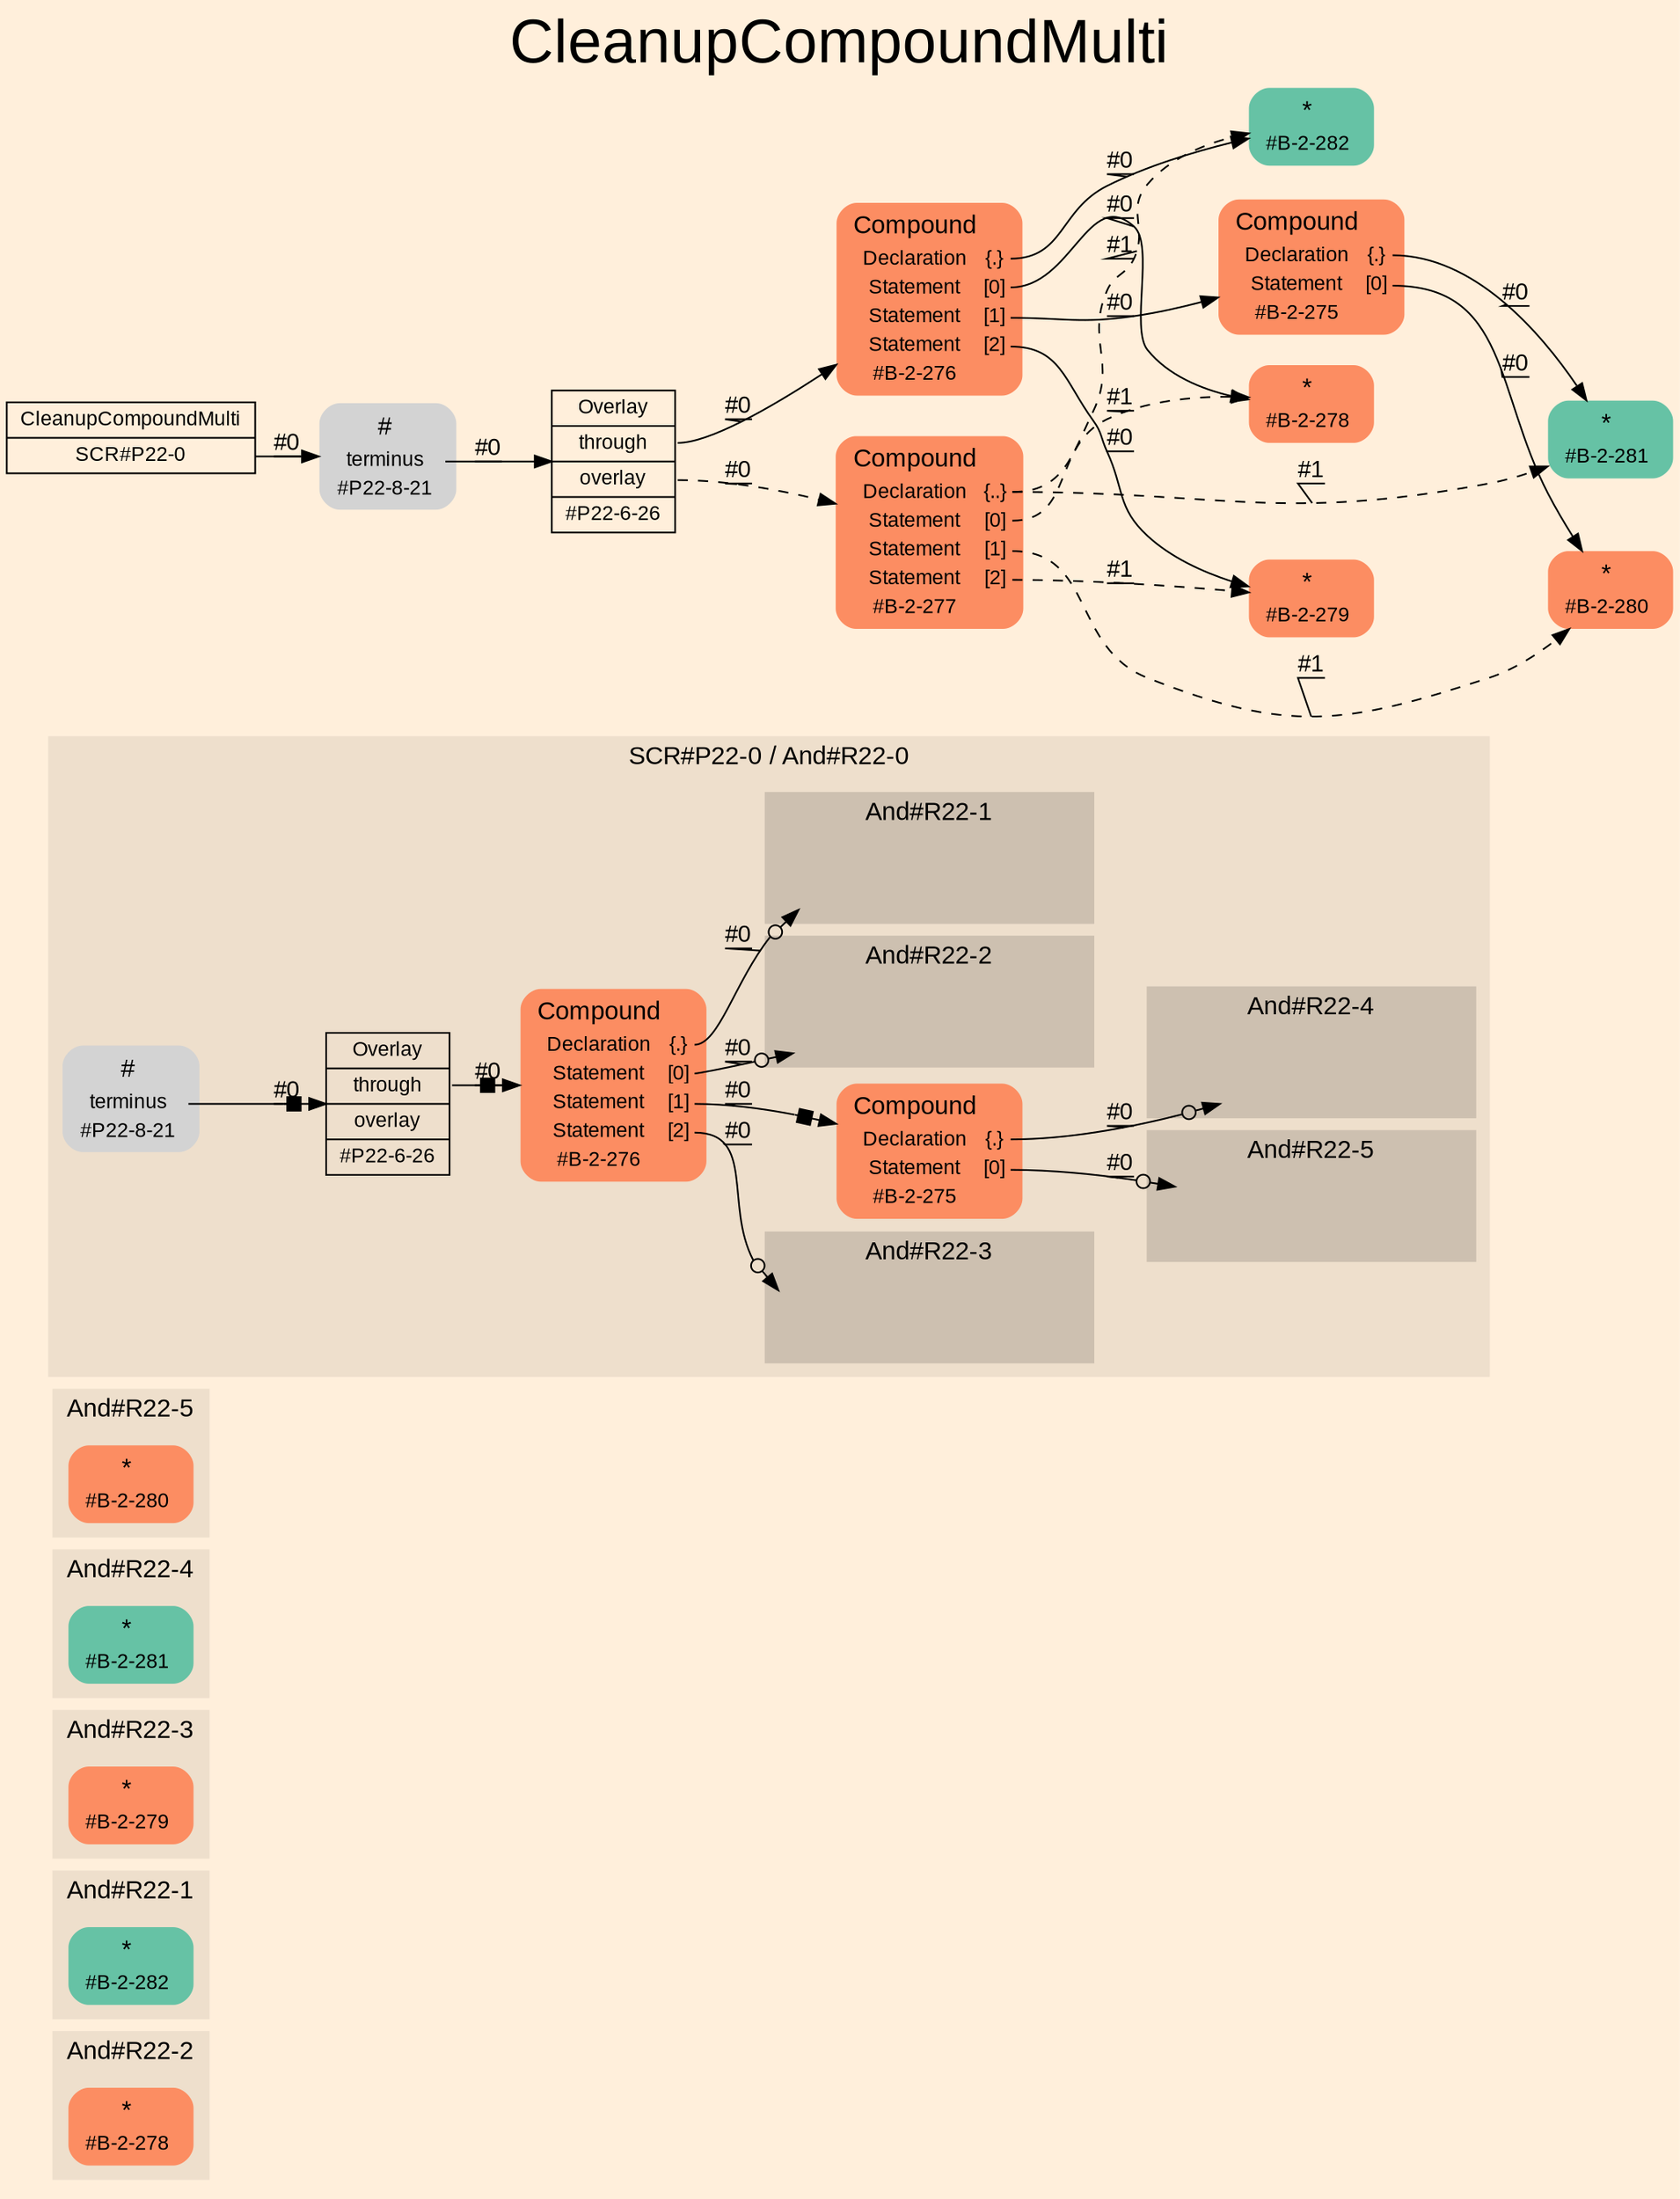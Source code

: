 digraph "CleanupCompoundMulti" {
label = "CleanupCompoundMulti"
labelloc = t
fontsize = "36"
graph [
    rankdir = "LR"
    ranksep = 0.3
    bgcolor = antiquewhite1
    color = black
    fontcolor = black
    fontname = "Arial"
];
node [
    fontname = "Arial"
];
edge [
    fontname = "Arial"
];

// -------------------- figure And#R22-2 --------------------
subgraph "clusterAnd#R22-2" {
    label = "And#R22-2"
    style = "filled"
    color = antiquewhite2
    fontsize = "15"
    "And#R22-2 / #B-2-278" [
        shape = "plaintext"
        fillcolor = "/set28/2"
        label = <<TABLE BORDER="0" CELLBORDER="0" CELLSPACING="0">
         <TR><TD><FONT POINT-SIZE="15.0">*</FONT></TD><TD></TD></TR>
         <TR><TD>#B-2-278</TD><TD PORT="port0"></TD></TR>
        </TABLE>>
        style = "rounded,filled"
        fontsize = "12"
    ];
    
}


// -------------------- figure And#R22-1 --------------------
subgraph "clusterAnd#R22-1" {
    label = "And#R22-1"
    style = "filled"
    color = antiquewhite2
    fontsize = "15"
    "And#R22-1 / #B-2-282" [
        shape = "plaintext"
        fillcolor = "/set28/1"
        label = <<TABLE BORDER="0" CELLBORDER="0" CELLSPACING="0">
         <TR><TD><FONT POINT-SIZE="15.0">*</FONT></TD><TD></TD></TR>
         <TR><TD>#B-2-282</TD><TD PORT="port0"></TD></TR>
        </TABLE>>
        style = "rounded,filled"
        fontsize = "12"
    ];
    
}


// -------------------- figure And#R22-3 --------------------
subgraph "clusterAnd#R22-3" {
    label = "And#R22-3"
    style = "filled"
    color = antiquewhite2
    fontsize = "15"
    "And#R22-3 / #B-2-279" [
        shape = "plaintext"
        fillcolor = "/set28/2"
        label = <<TABLE BORDER="0" CELLBORDER="0" CELLSPACING="0">
         <TR><TD><FONT POINT-SIZE="15.0">*</FONT></TD><TD></TD></TR>
         <TR><TD>#B-2-279</TD><TD PORT="port0"></TD></TR>
        </TABLE>>
        style = "rounded,filled"
        fontsize = "12"
    ];
    
}


// -------------------- figure And#R22-4 --------------------
subgraph "clusterAnd#R22-4" {
    label = "And#R22-4"
    style = "filled"
    color = antiquewhite2
    fontsize = "15"
    "And#R22-4 / #B-2-281" [
        shape = "plaintext"
        fillcolor = "/set28/1"
        label = <<TABLE BORDER="0" CELLBORDER="0" CELLSPACING="0">
         <TR><TD><FONT POINT-SIZE="15.0">*</FONT></TD><TD></TD></TR>
         <TR><TD>#B-2-281</TD><TD PORT="port0"></TD></TR>
        </TABLE>>
        style = "rounded,filled"
        fontsize = "12"
    ];
    
}


// -------------------- figure And#R22-5 --------------------
subgraph "clusterAnd#R22-5" {
    label = "And#R22-5"
    style = "filled"
    color = antiquewhite2
    fontsize = "15"
    "And#R22-5 / #B-2-280" [
        shape = "plaintext"
        fillcolor = "/set28/2"
        label = <<TABLE BORDER="0" CELLBORDER="0" CELLSPACING="0">
         <TR><TD><FONT POINT-SIZE="15.0">*</FONT></TD><TD></TD></TR>
         <TR><TD>#B-2-280</TD><TD PORT="port0"></TD></TR>
        </TABLE>>
        style = "rounded,filled"
        fontsize = "12"
    ];
    
}


// -------------------- figure And#R22-0 --------------------
subgraph "clusterAnd#R22-0" {
    label = "SCR#P22-0 / And#R22-0"
    style = "filled"
    color = antiquewhite2
    fontsize = "15"
    "And#R22-0 / #P22-8-21" [
        shape = "plaintext"
        label = <<TABLE BORDER="0" CELLBORDER="0" CELLSPACING="0">
         <TR><TD><FONT POINT-SIZE="15.0">#</FONT></TD><TD></TD></TR>
         <TR><TD>terminus</TD><TD PORT="port0"></TD></TR>
         <TR><TD>#P22-8-21</TD><TD PORT="port1"></TD></TR>
        </TABLE>>
        style = "rounded,filled"
        fontsize = "12"
    ];
    
    "And#R22-0 / #P22-6-26" [
        shape = "record"
        fillcolor = antiquewhite2
        label = "<fixed> Overlay | <port0> through | <port1> overlay | <port2> #P22-6-26"
        style = "filled"
        fontsize = "12"
        color = black
        fontcolor = black
    ];
    
    "And#R22-0 / #B-2-276" [
        shape = "plaintext"
        fillcolor = "/set28/2"
        label = <<TABLE BORDER="0" CELLBORDER="0" CELLSPACING="0">
         <TR><TD><FONT POINT-SIZE="15.0">Compound</FONT></TD><TD></TD></TR>
         <TR><TD>Declaration</TD><TD PORT="port0">{.}</TD></TR>
         <TR><TD>Statement</TD><TD PORT="port1">[0]</TD></TR>
         <TR><TD>Statement</TD><TD PORT="port2">[1]</TD></TR>
         <TR><TD>Statement</TD><TD PORT="port3">[2]</TD></TR>
         <TR><TD>#B-2-276</TD><TD PORT="port4"></TD></TR>
        </TABLE>>
        style = "rounded,filled"
        fontsize = "12"
    ];
    
    "And#R22-0 / #B-2-275" [
        shape = "plaintext"
        fillcolor = "/set28/2"
        label = <<TABLE BORDER="0" CELLBORDER="0" CELLSPACING="0">
         <TR><TD><FONT POINT-SIZE="15.0">Compound</FONT></TD><TD></TD></TR>
         <TR><TD>Declaration</TD><TD PORT="port0">{.}</TD></TR>
         <TR><TD>Statement</TD><TD PORT="port1">[0]</TD></TR>
         <TR><TD>#B-2-275</TD><TD PORT="port2"></TD></TR>
        </TABLE>>
        style = "rounded,filled"
        fontsize = "12"
    ];
    
    subgraph "clusterAnd#R22-0 / And#R22-5" {
        label = "And#R22-5"
        style = "filled"
        color = antiquewhite3
        fontsize = "15"
        "And#R22-0 / #0 / #B-2-280" [
            shape = "none"
            style = "invisible"
        ];
        
    }
    
    subgraph "clusterAnd#R22-0 / And#R22-4" {
        label = "And#R22-4"
        style = "filled"
        color = antiquewhite3
        fontsize = "15"
        "And#R22-0 / #0 / #B-2-281" [
            shape = "none"
            style = "invisible"
        ];
        
    }
    
    subgraph "clusterAnd#R22-0 / And#R22-3" {
        label = "And#R22-3"
        style = "filled"
        color = antiquewhite3
        fontsize = "15"
        "And#R22-0 / #0 / #B-2-279" [
            shape = "none"
            style = "invisible"
        ];
        
    }
    
    subgraph "clusterAnd#R22-0 / And#R22-1" {
        label = "And#R22-1"
        style = "filled"
        color = antiquewhite3
        fontsize = "15"
        "And#R22-0 / #0 / #B-2-282" [
            shape = "none"
            style = "invisible"
        ];
        
    }
    
    subgraph "clusterAnd#R22-0 / And#R22-2" {
        label = "And#R22-2"
        style = "filled"
        color = antiquewhite3
        fontsize = "15"
        "And#R22-0 / #0 / #B-2-278" [
            shape = "none"
            style = "invisible"
        ];
        
    }
    
}


// -------------------- transformation figure --------------------
"CR#P22-0" [
    shape = "record"
    fillcolor = antiquewhite1
    label = "<fixed> CleanupCompoundMulti | <port0> SCR#P22-0"
    style = "filled"
    fontsize = "12"
    color = black
    fontcolor = black
];

"#P22-8-21" [
    shape = "plaintext"
    label = <<TABLE BORDER="0" CELLBORDER="0" CELLSPACING="0">
     <TR><TD><FONT POINT-SIZE="15.0">#</FONT></TD><TD></TD></TR>
     <TR><TD>terminus</TD><TD PORT="port0"></TD></TR>
     <TR><TD>#P22-8-21</TD><TD PORT="port1"></TD></TR>
    </TABLE>>
    style = "rounded,filled"
    fontsize = "12"
];

"#P22-6-26" [
    shape = "record"
    fillcolor = antiquewhite1
    label = "<fixed> Overlay | <port0> through | <port1> overlay | <port2> #P22-6-26"
    style = "filled"
    fontsize = "12"
    color = black
    fontcolor = black
];

"#B-2-276" [
    shape = "plaintext"
    fillcolor = "/set28/2"
    label = <<TABLE BORDER="0" CELLBORDER="0" CELLSPACING="0">
     <TR><TD><FONT POINT-SIZE="15.0">Compound</FONT></TD><TD></TD></TR>
     <TR><TD>Declaration</TD><TD PORT="port0">{.}</TD></TR>
     <TR><TD>Statement</TD><TD PORT="port1">[0]</TD></TR>
     <TR><TD>Statement</TD><TD PORT="port2">[1]</TD></TR>
     <TR><TD>Statement</TD><TD PORT="port3">[2]</TD></TR>
     <TR><TD>#B-2-276</TD><TD PORT="port4"></TD></TR>
    </TABLE>>
    style = "rounded,filled"
    fontsize = "12"
];

"#B-2-282" [
    shape = "plaintext"
    fillcolor = "/set28/1"
    label = <<TABLE BORDER="0" CELLBORDER="0" CELLSPACING="0">
     <TR><TD><FONT POINT-SIZE="15.0">*</FONT></TD><TD></TD></TR>
     <TR><TD>#B-2-282</TD><TD PORT="port0"></TD></TR>
    </TABLE>>
    style = "rounded,filled"
    fontsize = "12"
];

"#B-2-278" [
    shape = "plaintext"
    fillcolor = "/set28/2"
    label = <<TABLE BORDER="0" CELLBORDER="0" CELLSPACING="0">
     <TR><TD><FONT POINT-SIZE="15.0">*</FONT></TD><TD></TD></TR>
     <TR><TD>#B-2-278</TD><TD PORT="port0"></TD></TR>
    </TABLE>>
    style = "rounded,filled"
    fontsize = "12"
];

"#B-2-275" [
    shape = "plaintext"
    fillcolor = "/set28/2"
    label = <<TABLE BORDER="0" CELLBORDER="0" CELLSPACING="0">
     <TR><TD><FONT POINT-SIZE="15.0">Compound</FONT></TD><TD></TD></TR>
     <TR><TD>Declaration</TD><TD PORT="port0">{.}</TD></TR>
     <TR><TD>Statement</TD><TD PORT="port1">[0]</TD></TR>
     <TR><TD>#B-2-275</TD><TD PORT="port2"></TD></TR>
    </TABLE>>
    style = "rounded,filled"
    fontsize = "12"
];

"#B-2-281" [
    shape = "plaintext"
    fillcolor = "/set28/1"
    label = <<TABLE BORDER="0" CELLBORDER="0" CELLSPACING="0">
     <TR><TD><FONT POINT-SIZE="15.0">*</FONT></TD><TD></TD></TR>
     <TR><TD>#B-2-281</TD><TD PORT="port0"></TD></TR>
    </TABLE>>
    style = "rounded,filled"
    fontsize = "12"
];

"#B-2-280" [
    shape = "plaintext"
    fillcolor = "/set28/2"
    label = <<TABLE BORDER="0" CELLBORDER="0" CELLSPACING="0">
     <TR><TD><FONT POINT-SIZE="15.0">*</FONT></TD><TD></TD></TR>
     <TR><TD>#B-2-280</TD><TD PORT="port0"></TD></TR>
    </TABLE>>
    style = "rounded,filled"
    fontsize = "12"
];

"#B-2-279" [
    shape = "plaintext"
    fillcolor = "/set28/2"
    label = <<TABLE BORDER="0" CELLBORDER="0" CELLSPACING="0">
     <TR><TD><FONT POINT-SIZE="15.0">*</FONT></TD><TD></TD></TR>
     <TR><TD>#B-2-279</TD><TD PORT="port0"></TD></TR>
    </TABLE>>
    style = "rounded,filled"
    fontsize = "12"
];

"#B-2-277" [
    shape = "plaintext"
    fillcolor = "/set28/2"
    label = <<TABLE BORDER="0" CELLBORDER="0" CELLSPACING="0">
     <TR><TD><FONT POINT-SIZE="15.0">Compound</FONT></TD><TD></TD></TR>
     <TR><TD>Declaration</TD><TD PORT="port0">{..}</TD></TR>
     <TR><TD>Statement</TD><TD PORT="port1">[0]</TD></TR>
     <TR><TD>Statement</TD><TD PORT="port2">[1]</TD></TR>
     <TR><TD>Statement</TD><TD PORT="port3">[2]</TD></TR>
     <TR><TD>#B-2-277</TD><TD PORT="port4"></TD></TR>
    </TABLE>>
    style = "rounded,filled"
    fontsize = "12"
];


// -------------------- links --------------------
// links for block CR#P22-0
"CR#P22-0":port0 -> "#P22-8-21" [
    label = "#0"
    decorate = true
    color = black
    fontcolor = black
];

// links for block #P22-8-21
"#P22-8-21":port0 -> "#P22-6-26" [
    label = "#0"
    decorate = true
    color = black
    fontcolor = black
];

// links for block #P22-6-26
"#P22-6-26":port0 -> "#B-2-276" [
    label = "#0"
    decorate = true
    color = black
    fontcolor = black
];

"#P22-6-26":port1 -> "#B-2-277" [
    style="dashed"
    label = "#0"
    decorate = true
    color = black
    fontcolor = black
];

// links for block #B-2-276
"#B-2-276":port0 -> "#B-2-282" [
    label = "#0"
    decorate = true
    color = black
    fontcolor = black
];

"#B-2-276":port1 -> "#B-2-278" [
    label = "#0"
    decorate = true
    color = black
    fontcolor = black
];

"#B-2-276":port2 -> "#B-2-275" [
    label = "#0"
    decorate = true
    color = black
    fontcolor = black
];

"#B-2-276":port3 -> "#B-2-279" [
    label = "#0"
    decorate = true
    color = black
    fontcolor = black
];

// links for block #B-2-282
// links for block #B-2-278
// links for block #B-2-275
"#B-2-275":port0 -> "#B-2-281" [
    label = "#0"
    decorate = true
    color = black
    fontcolor = black
];

"#B-2-275":port1 -> "#B-2-280" [
    label = "#0"
    decorate = true
    color = black
    fontcolor = black
];

// links for block #B-2-281
// links for block #B-2-280
// links for block #B-2-279
// links for block #B-2-277
"#B-2-277":port0 -> "#B-2-281" [
    style="dashed"
    label = "#1"
    decorate = true
    color = black
    fontcolor = black
];

"#B-2-277":port0 -> "#B-2-282" [
    style="dashed"
    label = "#1"
    decorate = true
    color = black
    fontcolor = black
];

"#B-2-277":port1 -> "#B-2-278" [
    style="dashed"
    label = "#1"
    decorate = true
    color = black
    fontcolor = black
];

"#B-2-277":port2 -> "#B-2-280" [
    style="dashed"
    label = "#1"
    decorate = true
    color = black
    fontcolor = black
];

"#B-2-277":port3 -> "#B-2-279" [
    style="dashed"
    label = "#1"
    decorate = true
    color = black
    fontcolor = black
];

// links for block And#R22-0 / #P22-8-21
"And#R22-0 / #P22-8-21":port0 -> "And#R22-0 / #P22-6-26" [
    arrowhead="normalnonebox"
    label = "#0"
    decorate = true
    color = black
    fontcolor = black
];

// links for block And#R22-0 / #P22-6-26
"And#R22-0 / #P22-6-26":port0 -> "And#R22-0 / #B-2-276" [
    arrowhead="normalnonebox"
    label = "#0"
    decorate = true
    color = black
    fontcolor = black
];

// links for block And#R22-0 / #B-2-276
"And#R22-0 / #B-2-276":port0 -> "And#R22-0 / #0 / #B-2-282" [
    arrowhead="normalnoneodot"
    label = "#0"
    decorate = true
    color = black
    fontcolor = black
];

"And#R22-0 / #B-2-276":port1 -> "And#R22-0 / #0 / #B-2-278" [
    arrowhead="normalnoneodot"
    label = "#0"
    decorate = true
    color = black
    fontcolor = black
];

"And#R22-0 / #B-2-276":port2 -> "And#R22-0 / #B-2-275" [
    arrowhead="normalnonebox"
    label = "#0"
    decorate = true
    color = black
    fontcolor = black
];

"And#R22-0 / #B-2-276":port3 -> "And#R22-0 / #0 / #B-2-279" [
    arrowhead="normalnoneodot"
    label = "#0"
    decorate = true
    color = black
    fontcolor = black
];

// links for block And#R22-0 / #B-2-275
"And#R22-0 / #B-2-275":port0 -> "And#R22-0 / #0 / #B-2-281" [
    arrowhead="normalnoneodot"
    label = "#0"
    decorate = true
    color = black
    fontcolor = black
];

"And#R22-0 / #B-2-275":port1 -> "And#R22-0 / #0 / #B-2-280" [
    arrowhead="normalnoneodot"
    label = "#0"
    decorate = true
    color = black
    fontcolor = black
];

// links for block And#R22-0 / #0 / #B-2-280
// links for block And#R22-0 / #0 / #B-2-281
// links for block And#R22-0 / #0 / #B-2-279
// links for block And#R22-0 / #0 / #B-2-282
// links for block And#R22-0 / #0 / #B-2-278
// links for block And#R22-5 / #B-2-280
// links for block And#R22-4 / #B-2-281
// links for block And#R22-3 / #B-2-279
// links for block And#R22-1 / #B-2-282
// links for block And#R22-2 / #B-2-278
}
